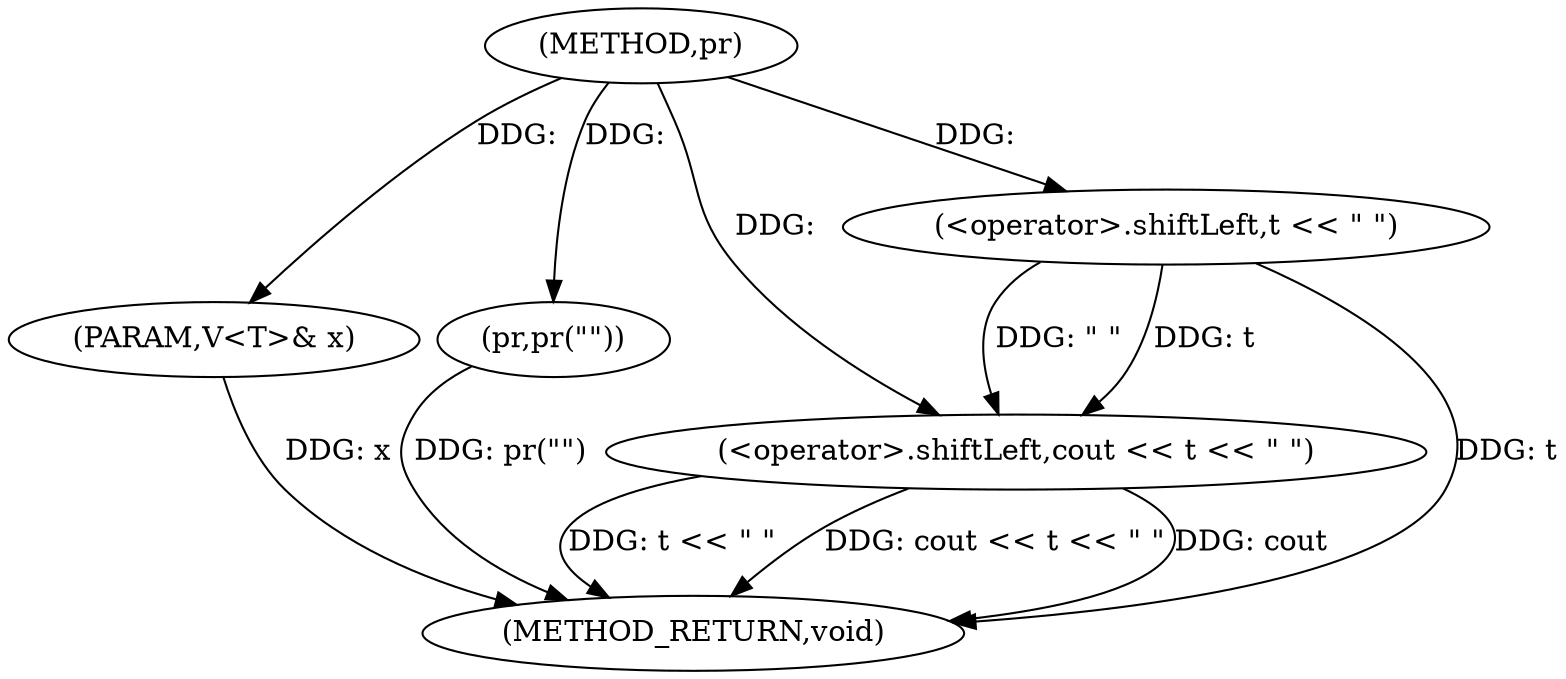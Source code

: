 digraph "pr" {  
"1000702" [label = "(METHOD,pr)" ]
"1000712" [label = "(METHOD_RETURN,void)" ]
"1000703" [label = "(PARAM,V<T>& x)" ]
"1000705" [label = "(<operator>.shiftLeft,cout << t << \" \")" ]
"1000710" [label = "(pr,pr(\"\"))" ]
"1000707" [label = "(<operator>.shiftLeft,t << \" \")" ]
  "1000703" -> "1000712"  [ label = "DDG: x"] 
  "1000705" -> "1000712"  [ label = "DDG: t << \" \""] 
  "1000705" -> "1000712"  [ label = "DDG: cout << t << \" \""] 
  "1000710" -> "1000712"  [ label = "DDG: pr(\"\")"] 
  "1000707" -> "1000712"  [ label = "DDG: t"] 
  "1000705" -> "1000712"  [ label = "DDG: cout"] 
  "1000702" -> "1000703"  [ label = "DDG: "] 
  "1000702" -> "1000705"  [ label = "DDG: "] 
  "1000707" -> "1000705"  [ label = "DDG: \" \""] 
  "1000707" -> "1000705"  [ label = "DDG: t"] 
  "1000702" -> "1000710"  [ label = "DDG: "] 
  "1000702" -> "1000707"  [ label = "DDG: "] 
}
